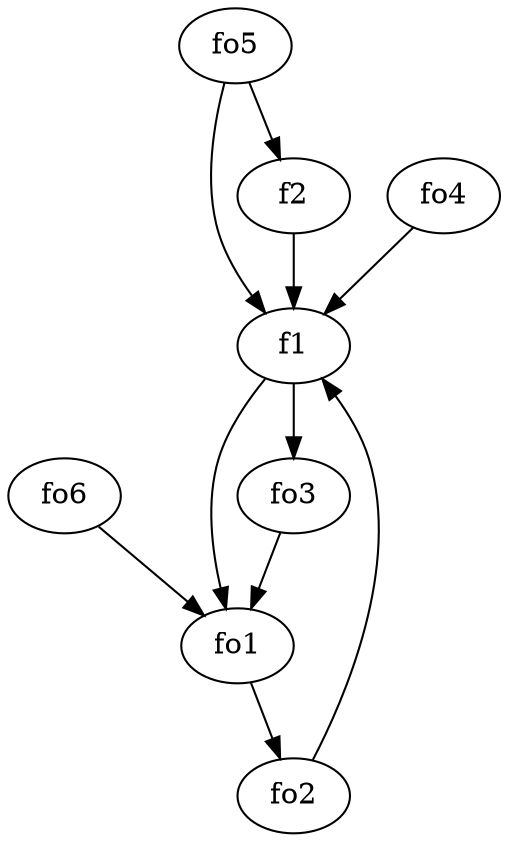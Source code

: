 strict digraph  {
f1;
f2;
fo1;
fo2;
fo3;
fo4;
fo5;
fo6;
f1 -> fo1  [weight=2];
f1 -> fo3  [weight=2];
f2 -> f1  [weight=2];
fo1 -> fo2  [weight=2];
fo2 -> f1  [weight=2];
fo3 -> fo1  [weight=2];
fo4 -> f1  [weight=2];
fo5 -> f1  [weight=2];
fo5 -> f2  [weight=2];
fo6 -> fo1  [weight=2];
}
